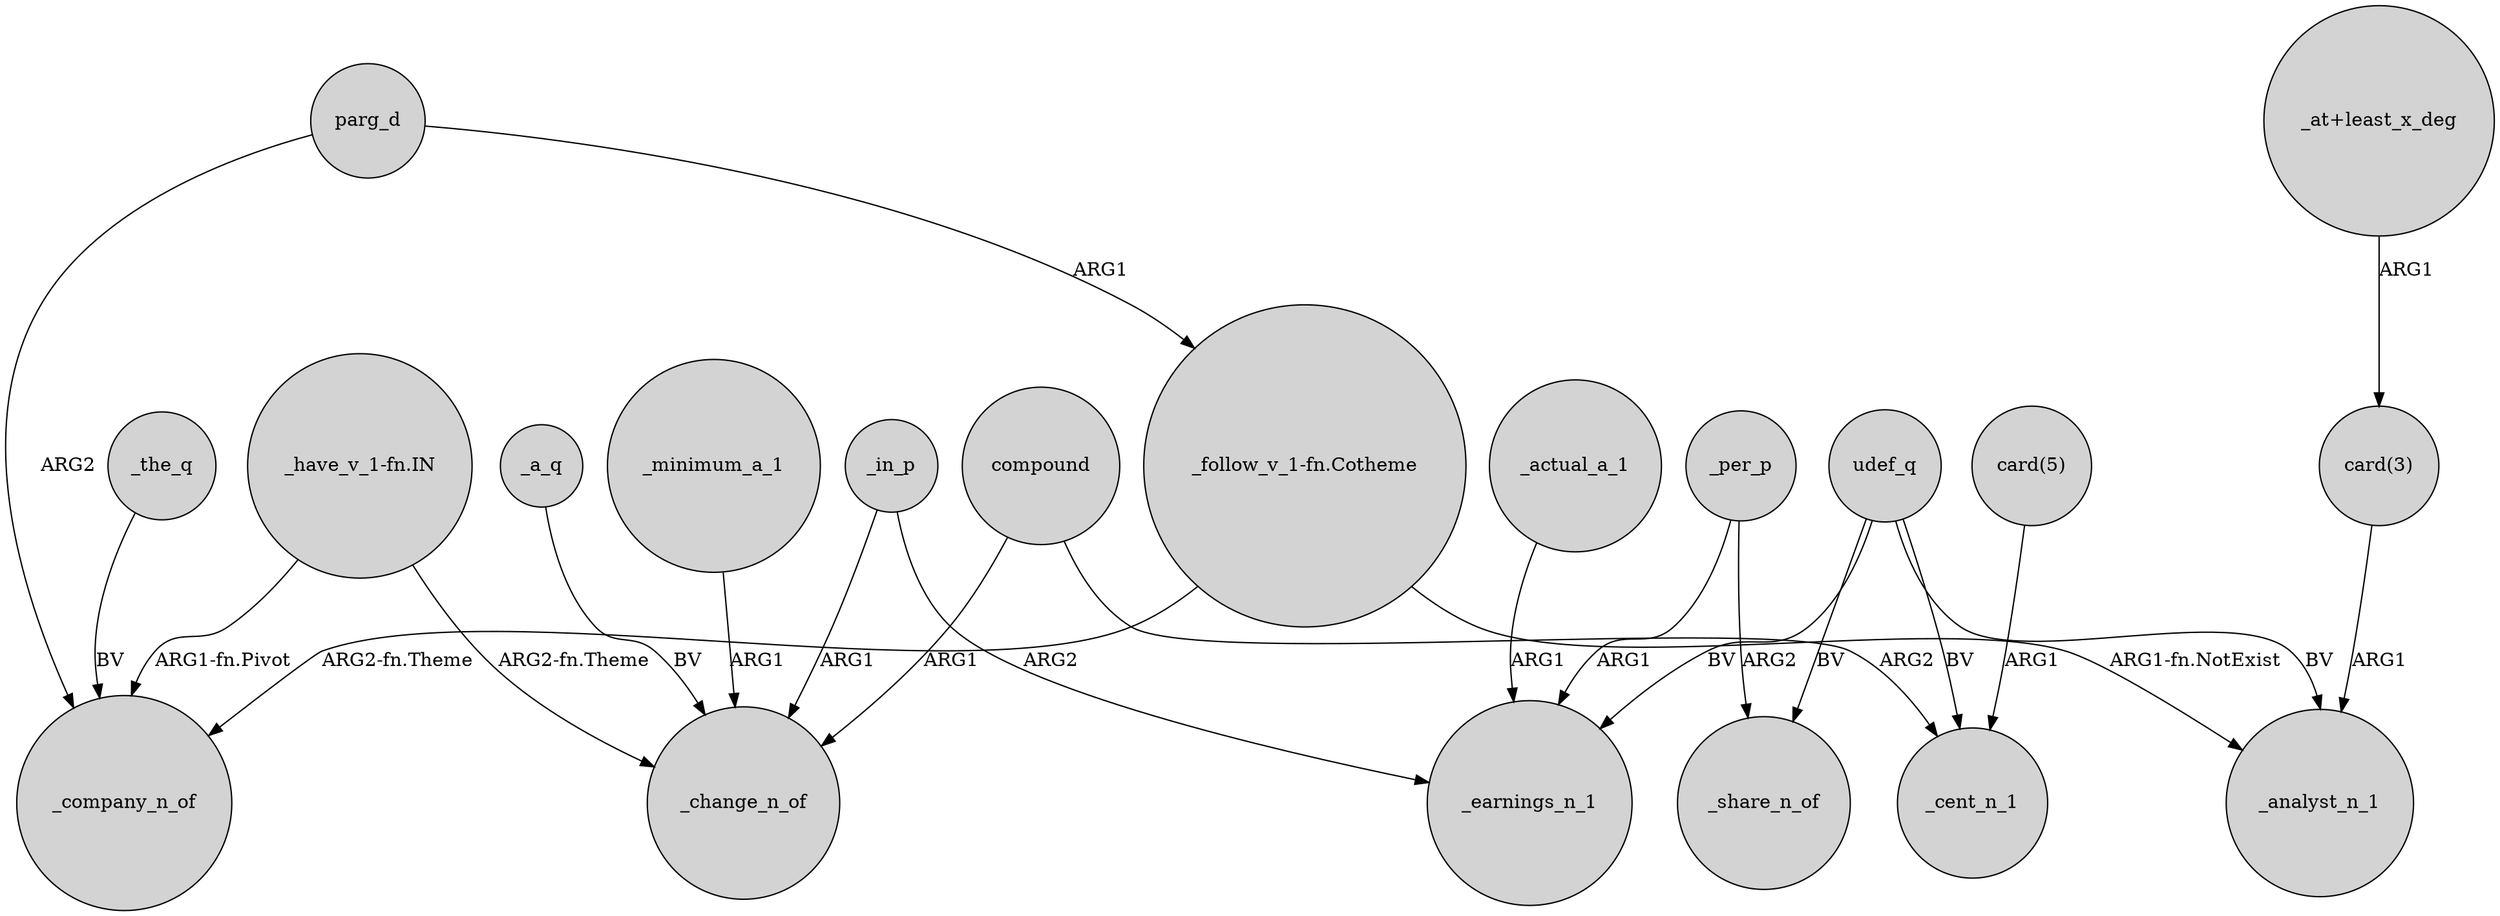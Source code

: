 digraph {
	node [shape=circle style=filled]
	"_follow_v_1-fn.Cotheme" -> _company_n_of [label="ARG2-fn.Theme"]
	"card(5)" -> _cent_n_1 [label=ARG1]
	_per_p -> _share_n_of [label=ARG2]
	"_at+least_x_deg" -> "card(3)" [label=ARG1]
	udef_q -> _earnings_n_1 [label=BV]
	"_follow_v_1-fn.Cotheme" -> _analyst_n_1 [label="ARG1-fn.NotExist"]
	_per_p -> _earnings_n_1 [label=ARG1]
	_the_q -> _company_n_of [label=BV]
	udef_q -> _cent_n_1 [label=BV]
	_in_p -> _change_n_of [label=ARG1]
	_actual_a_1 -> _earnings_n_1 [label=ARG1]
	compound -> _change_n_of [label=ARG1]
	parg_d -> _company_n_of [label=ARG2]
	udef_q -> _share_n_of [label=BV]
	"_have_v_1-fn.IN" -> _change_n_of [label="ARG2-fn.Theme"]
	"card(3)" -> _analyst_n_1 [label=ARG1]
	_minimum_a_1 -> _change_n_of [label=ARG1]
	compound -> _cent_n_1 [label=ARG2]
	"_have_v_1-fn.IN" -> _company_n_of [label="ARG1-fn.Pivot"]
	_a_q -> _change_n_of [label=BV]
	udef_q -> _analyst_n_1 [label=BV]
	parg_d -> "_follow_v_1-fn.Cotheme" [label=ARG1]
	_in_p -> _earnings_n_1 [label=ARG2]
}
